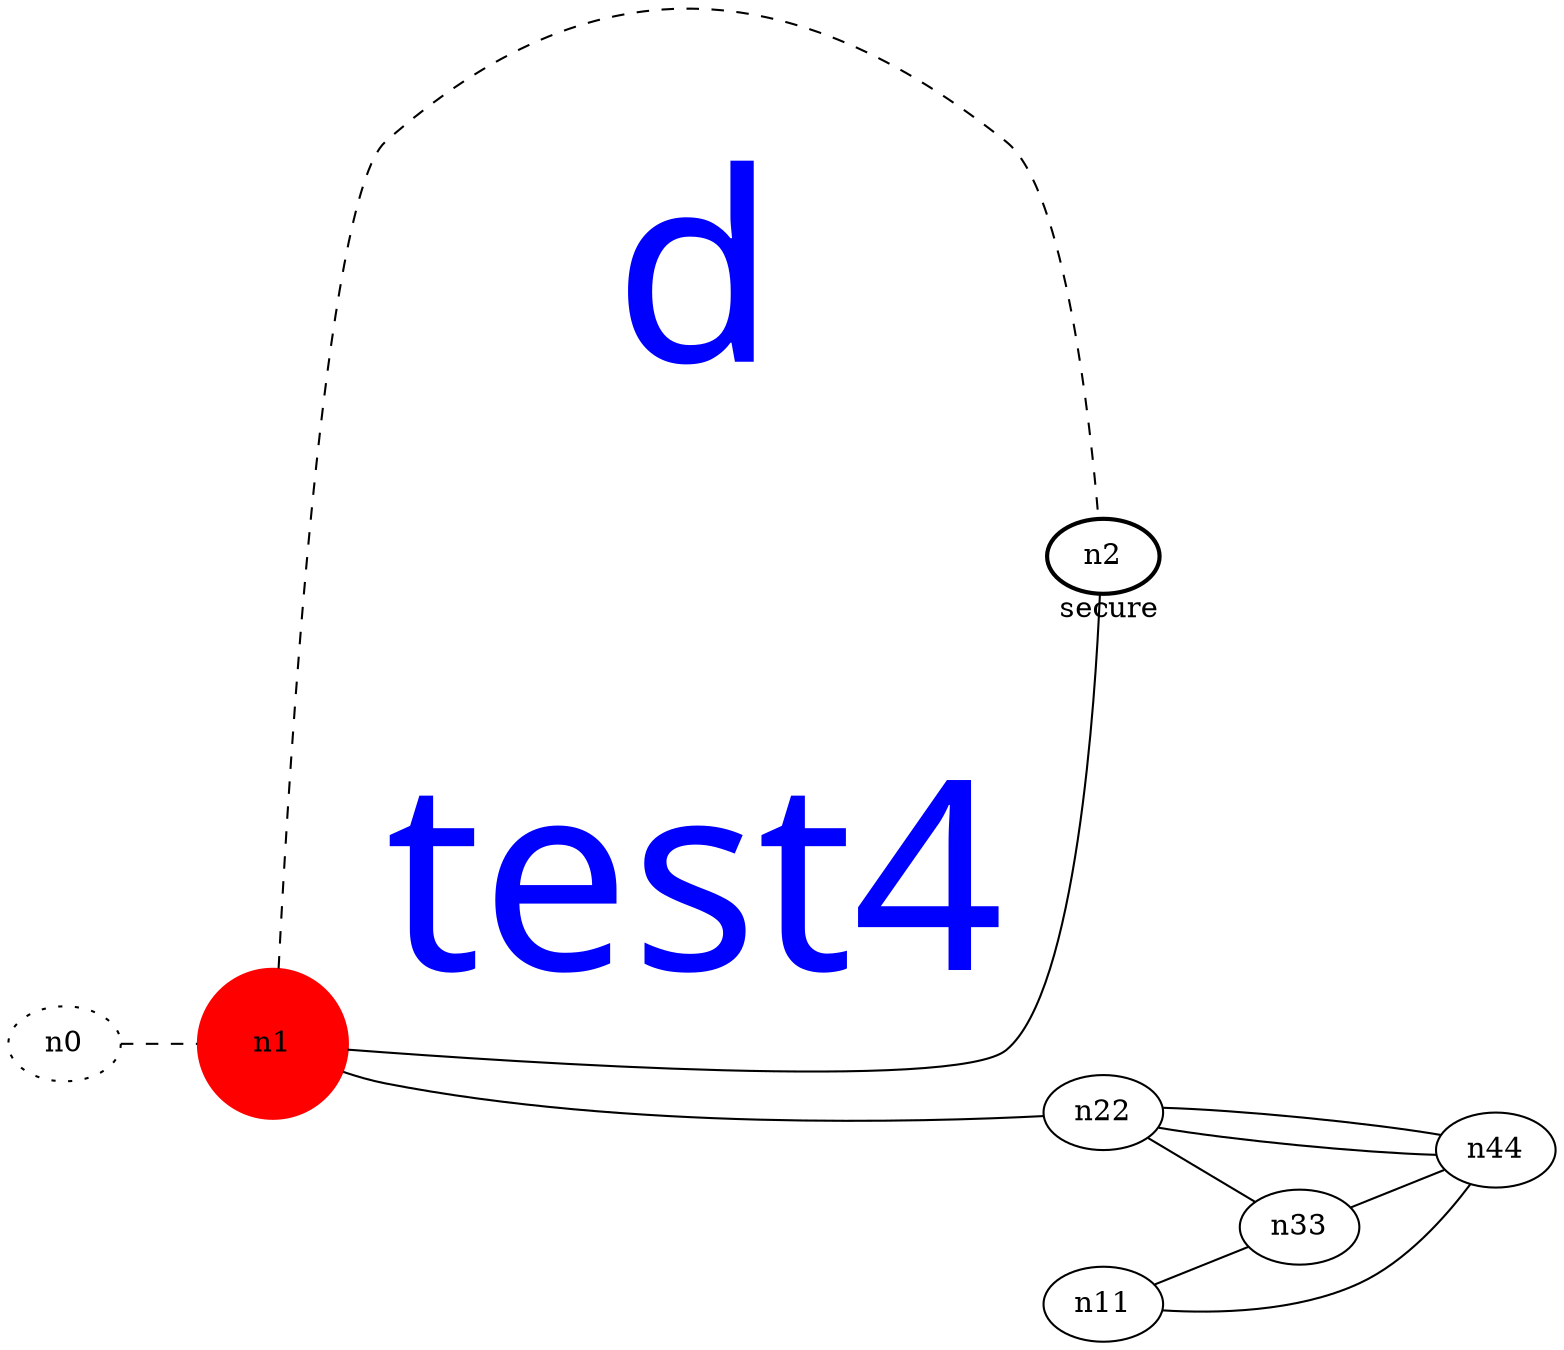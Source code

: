 graph test4 {
	rankdir=LR;
	fontcolor=blue; /* c0; c1; c0 -- c1 */
	n0 [style=dotted, fillcolor="#123456"]; // c2; c3; c2 -- c3
	n1 [height=1, width=1, color=red, style=filled];
	n2 [style=bold, xlabel="secure"];
	n0 -- n1 -- n2[style=dashed];
	n1 -- n2 [fontname="comic sans", label="d\n\l\G", fontcolor=blue, fontsize=127];
	n1 -- n22;
	n11 -- n33;
	n11 -- n44;
	n22 -- n44;
	n22 -- n33;
	n22 -- n44;
	n33 -- n44;
}
